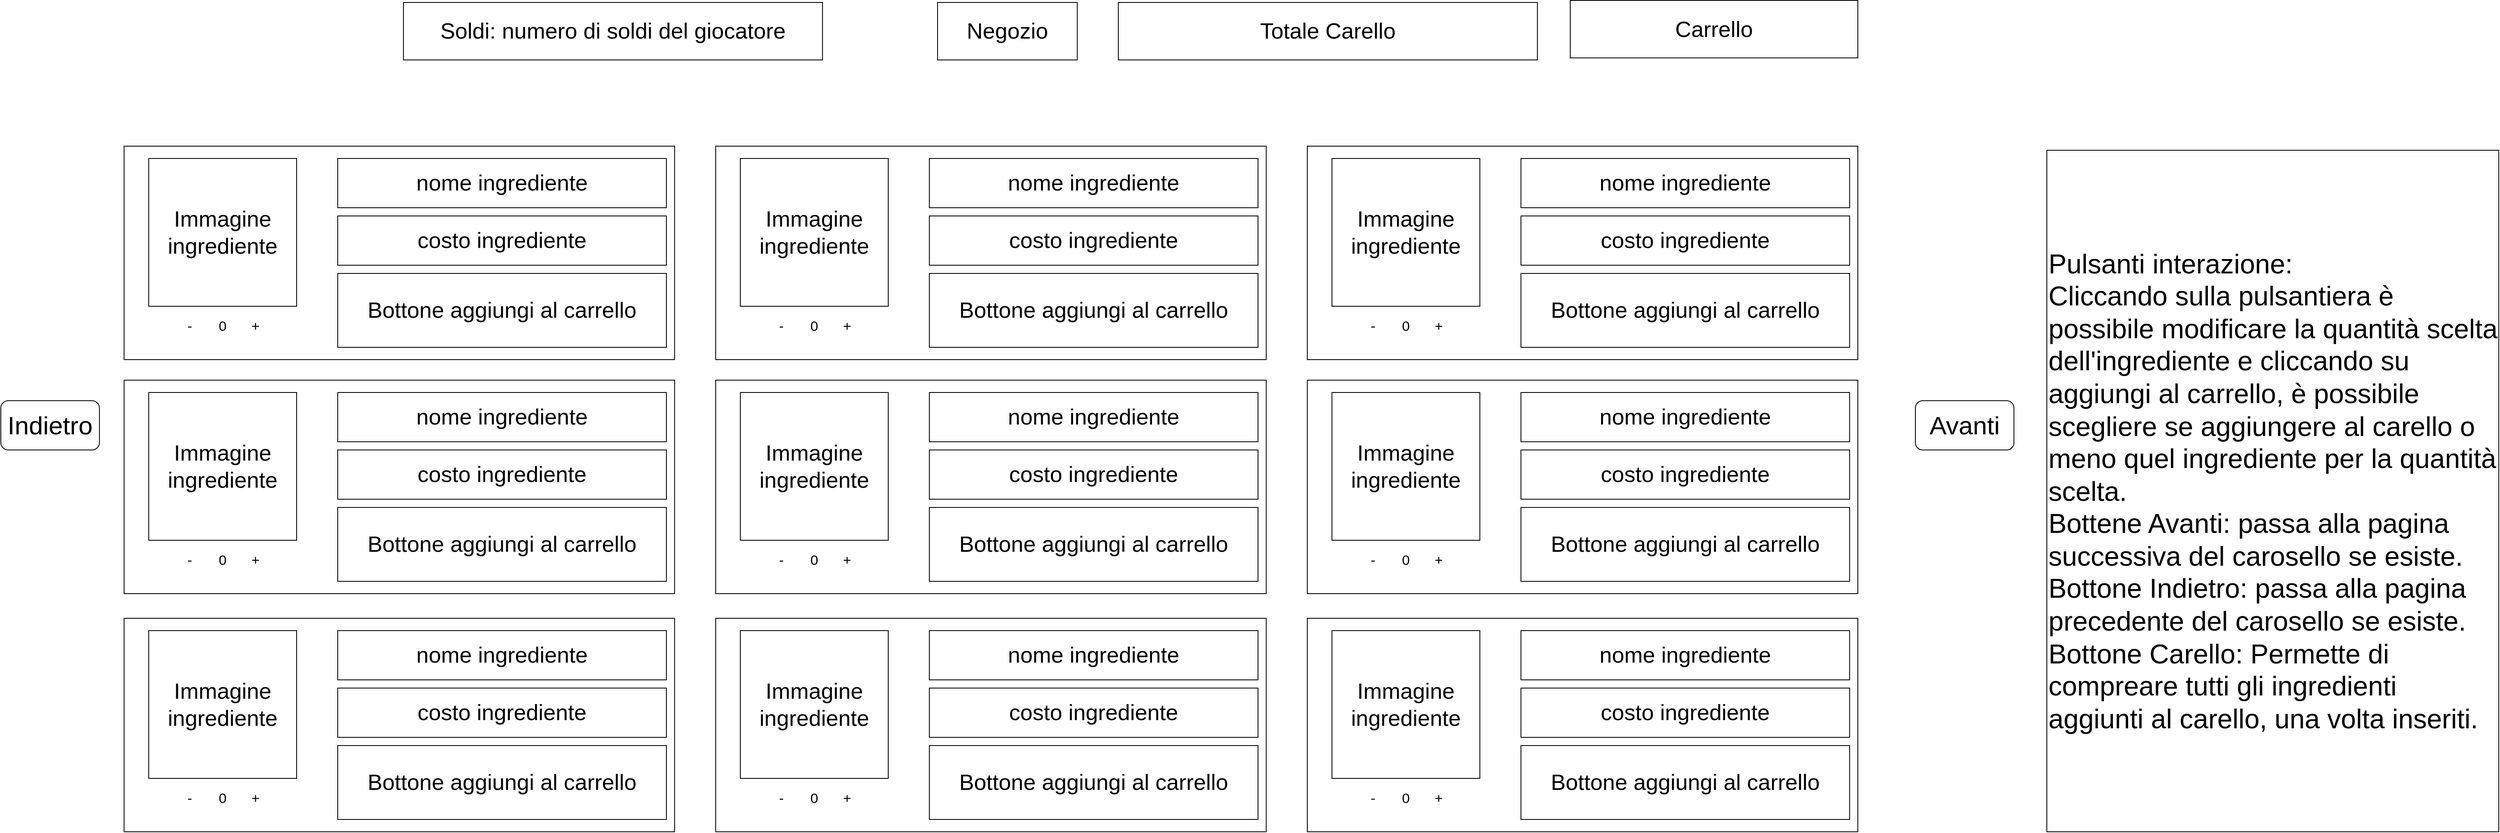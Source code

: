 <mxfile version="20.0.4" type="device"><diagram id="aA4I5rEJxAq8oSttPZhY" name="Page-1"><mxGraphModel dx="2272" dy="766" grid="1" gridSize="10" guides="1" tooltips="1" connect="1" arrows="1" fold="1" page="1" pageScale="1" pageWidth="850" pageHeight="1100" math="0" shadow="0"><root><mxCell id="0"/><mxCell id="1" parent="0"/><mxCell id="Hg9CnbqYS3wwIlNU3SLc-2" value="Negozio" style="rounded=0;whiteSpace=wrap;html=1;fontSize=27;" parent="1" vertex="1"><mxGeometry x="400" y="60" width="170" height="70" as="geometry"/></mxCell><mxCell id="Hg9CnbqYS3wwIlNU3SLc-3" value="&lt;font style=&quot;font-size: 33px;&quot;&gt;Pulsanti interazione:&lt;br&gt;Cliccando sulla pulsantiera è possibile modificare la quantità scelta dell'ingrediente e cliccando su aggiungi al carrello, è possibile scegliere se aggiungere al carello o meno quel ingrediente per la quantità scelta.&lt;br&gt;Bottene Avanti: passa alla pagina successiva del carosello se esiste.&lt;br&gt;Bottone Indietro: passa alla pagina precedente del carosello se esiste.&lt;br&gt;Bottone Carello: Permette di compreare tutti gli ingredienti aggiunti al carello, una volta inseriti.&lt;br&gt;&lt;/font&gt;" style="rounded=0;whiteSpace=wrap;html=1;fontSize=27;align=left;" parent="1" vertex="1"><mxGeometry x="1750" y="240" width="550" height="830" as="geometry"/></mxCell><mxCell id="Hg9CnbqYS3wwIlNU3SLc-4" value="" style="whiteSpace=wrap;html=1;" parent="1" vertex="1"><mxGeometry x="-590" y="235" width="670" height="260" as="geometry"/></mxCell><mxCell id="Hg9CnbqYS3wwIlNU3SLc-6" value="costo ingrediente" style="rounded=0;whiteSpace=wrap;html=1;fontSize=27;" parent="1" vertex="1"><mxGeometry x="-330" y="320" width="400" height="60" as="geometry"/></mxCell><mxCell id="Hg9CnbqYS3wwIlNU3SLc-7" value="Bottone aggiungi al carrello" style="rounded=0;whiteSpace=wrap;html=1;fontSize=27;" parent="1" vertex="1"><mxGeometry x="-330" y="390" width="400" height="90" as="geometry"/></mxCell><mxCell id="Hg9CnbqYS3wwIlNU3SLc-8" value="Immagine ingrediente" style="rounded=0;whiteSpace=wrap;html=1;fontSize=27;" parent="1" vertex="1"><mxGeometry x="-560" y="250" width="180" height="180" as="geometry"/></mxCell><mxCell id="Hg9CnbqYS3wwIlNU3SLc-9" value="nome ingrediente" style="rounded=0;whiteSpace=wrap;html=1;fontSize=27;" parent="1" vertex="1"><mxGeometry x="-330" y="250" width="400" height="60" as="geometry"/></mxCell><mxCell id="hRL1Z4_oeQ-nI1b88NKK-1" value="&lt;font style=&quot;font-size: 17px;&quot;&gt;0&lt;/font&gt;" style="text;html=1;strokeColor=none;fillColor=none;align=center;verticalAlign=middle;whiteSpace=wrap;rounded=0;" parent="1" vertex="1"><mxGeometry x="-500" y="440" width="60" height="30" as="geometry"/></mxCell><mxCell id="hRL1Z4_oeQ-nI1b88NKK-2" value="&lt;font style=&quot;font-size: 17px;&quot;&gt;+&lt;/font&gt;" style="text;html=1;strokeColor=none;fillColor=none;align=center;verticalAlign=middle;whiteSpace=wrap;rounded=0;" parent="1" vertex="1"><mxGeometry x="-460" y="440" width="60" height="30" as="geometry"/></mxCell><mxCell id="hRL1Z4_oeQ-nI1b88NKK-3" value="&lt;font style=&quot;font-size: 17px;&quot;&gt;-&lt;/font&gt;" style="text;html=1;strokeColor=none;fillColor=none;align=center;verticalAlign=middle;whiteSpace=wrap;rounded=0;" parent="1" vertex="1"><mxGeometry x="-540" y="440" width="60" height="30" as="geometry"/></mxCell><mxCell id="hRL1Z4_oeQ-nI1b88NKK-4" value="" style="whiteSpace=wrap;html=1;" parent="1" vertex="1"><mxGeometry x="-590" y="520" width="670" height="260" as="geometry"/></mxCell><mxCell id="hRL1Z4_oeQ-nI1b88NKK-5" value="costo ingrediente" style="rounded=0;whiteSpace=wrap;html=1;fontSize=27;" parent="1" vertex="1"><mxGeometry x="-330" y="605" width="400" height="60" as="geometry"/></mxCell><mxCell id="hRL1Z4_oeQ-nI1b88NKK-6" value="Bottone aggiungi al carrello" style="rounded=0;whiteSpace=wrap;html=1;fontSize=27;" parent="1" vertex="1"><mxGeometry x="-330" y="675" width="400" height="90" as="geometry"/></mxCell><mxCell id="hRL1Z4_oeQ-nI1b88NKK-7" value="Immagine ingrediente" style="rounded=0;whiteSpace=wrap;html=1;fontSize=27;" parent="1" vertex="1"><mxGeometry x="-560" y="535" width="180" height="180" as="geometry"/></mxCell><mxCell id="hRL1Z4_oeQ-nI1b88NKK-8" value="nome ingrediente" style="rounded=0;whiteSpace=wrap;html=1;fontSize=27;" parent="1" vertex="1"><mxGeometry x="-330" y="535" width="400" height="60" as="geometry"/></mxCell><mxCell id="hRL1Z4_oeQ-nI1b88NKK-9" value="&lt;font style=&quot;font-size: 17px;&quot;&gt;0&lt;/font&gt;" style="text;html=1;strokeColor=none;fillColor=none;align=center;verticalAlign=middle;whiteSpace=wrap;rounded=0;" parent="1" vertex="1"><mxGeometry x="-500" y="725" width="60" height="30" as="geometry"/></mxCell><mxCell id="hRL1Z4_oeQ-nI1b88NKK-10" value="&lt;font style=&quot;font-size: 17px;&quot;&gt;+&lt;/font&gt;" style="text;html=1;strokeColor=none;fillColor=none;align=center;verticalAlign=middle;whiteSpace=wrap;rounded=0;" parent="1" vertex="1"><mxGeometry x="-460" y="725" width="60" height="30" as="geometry"/></mxCell><mxCell id="hRL1Z4_oeQ-nI1b88NKK-11" value="&lt;font style=&quot;font-size: 17px;&quot;&gt;-&lt;/font&gt;" style="text;html=1;strokeColor=none;fillColor=none;align=center;verticalAlign=middle;whiteSpace=wrap;rounded=0;" parent="1" vertex="1"><mxGeometry x="-540" y="725" width="60" height="30" as="geometry"/></mxCell><mxCell id="OKqNMYxqL_7pIeflUTwT-1" value="" style="whiteSpace=wrap;html=1;" parent="1" vertex="1"><mxGeometry x="-590" y="810" width="670" height="260" as="geometry"/></mxCell><mxCell id="OKqNMYxqL_7pIeflUTwT-2" value="costo ingrediente" style="rounded=0;whiteSpace=wrap;html=1;fontSize=27;" parent="1" vertex="1"><mxGeometry x="-330" y="895" width="400" height="60" as="geometry"/></mxCell><mxCell id="OKqNMYxqL_7pIeflUTwT-3" value="Bottone aggiungi al carrello" style="rounded=0;whiteSpace=wrap;html=1;fontSize=27;" parent="1" vertex="1"><mxGeometry x="-330" y="965" width="400" height="90" as="geometry"/></mxCell><mxCell id="OKqNMYxqL_7pIeflUTwT-4" value="Immagine ingrediente" style="rounded=0;whiteSpace=wrap;html=1;fontSize=27;" parent="1" vertex="1"><mxGeometry x="-560" y="825" width="180" height="180" as="geometry"/></mxCell><mxCell id="OKqNMYxqL_7pIeflUTwT-5" value="nome ingrediente" style="rounded=0;whiteSpace=wrap;html=1;fontSize=27;" parent="1" vertex="1"><mxGeometry x="-330" y="825" width="400" height="60" as="geometry"/></mxCell><mxCell id="OKqNMYxqL_7pIeflUTwT-6" value="&lt;font style=&quot;font-size: 17px;&quot;&gt;0&lt;/font&gt;" style="text;html=1;strokeColor=none;fillColor=none;align=center;verticalAlign=middle;whiteSpace=wrap;rounded=0;" parent="1" vertex="1"><mxGeometry x="-500" y="1015" width="60" height="30" as="geometry"/></mxCell><mxCell id="OKqNMYxqL_7pIeflUTwT-7" value="&lt;font style=&quot;font-size: 17px;&quot;&gt;+&lt;/font&gt;" style="text;html=1;strokeColor=none;fillColor=none;align=center;verticalAlign=middle;whiteSpace=wrap;rounded=0;" parent="1" vertex="1"><mxGeometry x="-460" y="1015" width="60" height="30" as="geometry"/></mxCell><mxCell id="OKqNMYxqL_7pIeflUTwT-8" value="&lt;font style=&quot;font-size: 17px;&quot;&gt;-&lt;/font&gt;" style="text;html=1;strokeColor=none;fillColor=none;align=center;verticalAlign=middle;whiteSpace=wrap;rounded=0;" parent="1" vertex="1"><mxGeometry x="-540" y="1015" width="60" height="30" as="geometry"/></mxCell><mxCell id="OKqNMYxqL_7pIeflUTwT-17" value="" style="whiteSpace=wrap;html=1;" parent="1" vertex="1"><mxGeometry x="130" y="235" width="670" height="260" as="geometry"/></mxCell><mxCell id="OKqNMYxqL_7pIeflUTwT-18" value="costo ingrediente" style="rounded=0;whiteSpace=wrap;html=1;fontSize=27;" parent="1" vertex="1"><mxGeometry x="390" y="320" width="400" height="60" as="geometry"/></mxCell><mxCell id="OKqNMYxqL_7pIeflUTwT-19" value="Bottone aggiungi al carrello" style="rounded=0;whiteSpace=wrap;html=1;fontSize=27;" parent="1" vertex="1"><mxGeometry x="390" y="390" width="400" height="90" as="geometry"/></mxCell><mxCell id="OKqNMYxqL_7pIeflUTwT-20" value="Immagine ingrediente" style="rounded=0;whiteSpace=wrap;html=1;fontSize=27;" parent="1" vertex="1"><mxGeometry x="160" y="250" width="180" height="180" as="geometry"/></mxCell><mxCell id="OKqNMYxqL_7pIeflUTwT-21" value="nome ingrediente" style="rounded=0;whiteSpace=wrap;html=1;fontSize=27;" parent="1" vertex="1"><mxGeometry x="390" y="250" width="400" height="60" as="geometry"/></mxCell><mxCell id="OKqNMYxqL_7pIeflUTwT-22" value="&lt;font style=&quot;font-size: 17px;&quot;&gt;0&lt;/font&gt;" style="text;html=1;strokeColor=none;fillColor=none;align=center;verticalAlign=middle;whiteSpace=wrap;rounded=0;" parent="1" vertex="1"><mxGeometry x="220" y="440" width="60" height="30" as="geometry"/></mxCell><mxCell id="OKqNMYxqL_7pIeflUTwT-23" value="&lt;font style=&quot;font-size: 17px;&quot;&gt;+&lt;/font&gt;" style="text;html=1;strokeColor=none;fillColor=none;align=center;verticalAlign=middle;whiteSpace=wrap;rounded=0;" parent="1" vertex="1"><mxGeometry x="260" y="440" width="60" height="30" as="geometry"/></mxCell><mxCell id="OKqNMYxqL_7pIeflUTwT-24" value="&lt;font style=&quot;font-size: 17px;&quot;&gt;-&lt;/font&gt;" style="text;html=1;strokeColor=none;fillColor=none;align=center;verticalAlign=middle;whiteSpace=wrap;rounded=0;" parent="1" vertex="1"><mxGeometry x="180" y="440" width="60" height="30" as="geometry"/></mxCell><mxCell id="OKqNMYxqL_7pIeflUTwT-25" value="" style="whiteSpace=wrap;html=1;" parent="1" vertex="1"><mxGeometry x="130" y="520" width="670" height="260" as="geometry"/></mxCell><mxCell id="OKqNMYxqL_7pIeflUTwT-26" value="costo ingrediente" style="rounded=0;whiteSpace=wrap;html=1;fontSize=27;" parent="1" vertex="1"><mxGeometry x="390" y="605" width="400" height="60" as="geometry"/></mxCell><mxCell id="OKqNMYxqL_7pIeflUTwT-27" value="Bottone aggiungi al carrello" style="rounded=0;whiteSpace=wrap;html=1;fontSize=27;" parent="1" vertex="1"><mxGeometry x="390" y="675" width="400" height="90" as="geometry"/></mxCell><mxCell id="OKqNMYxqL_7pIeflUTwT-28" value="Immagine ingrediente" style="rounded=0;whiteSpace=wrap;html=1;fontSize=27;" parent="1" vertex="1"><mxGeometry x="160" y="535" width="180" height="180" as="geometry"/></mxCell><mxCell id="OKqNMYxqL_7pIeflUTwT-29" value="nome ingrediente" style="rounded=0;whiteSpace=wrap;html=1;fontSize=27;" parent="1" vertex="1"><mxGeometry x="390" y="535" width="400" height="60" as="geometry"/></mxCell><mxCell id="OKqNMYxqL_7pIeflUTwT-30" value="&lt;font style=&quot;font-size: 17px;&quot;&gt;0&lt;/font&gt;" style="text;html=1;strokeColor=none;fillColor=none;align=center;verticalAlign=middle;whiteSpace=wrap;rounded=0;" parent="1" vertex="1"><mxGeometry x="220" y="725" width="60" height="30" as="geometry"/></mxCell><mxCell id="OKqNMYxqL_7pIeflUTwT-31" value="&lt;font style=&quot;font-size: 17px;&quot;&gt;+&lt;/font&gt;" style="text;html=1;strokeColor=none;fillColor=none;align=center;verticalAlign=middle;whiteSpace=wrap;rounded=0;" parent="1" vertex="1"><mxGeometry x="260" y="725" width="60" height="30" as="geometry"/></mxCell><mxCell id="OKqNMYxqL_7pIeflUTwT-32" value="&lt;font style=&quot;font-size: 17px;&quot;&gt;-&lt;/font&gt;" style="text;html=1;strokeColor=none;fillColor=none;align=center;verticalAlign=middle;whiteSpace=wrap;rounded=0;" parent="1" vertex="1"><mxGeometry x="180" y="725" width="60" height="30" as="geometry"/></mxCell><mxCell id="OKqNMYxqL_7pIeflUTwT-33" value="" style="whiteSpace=wrap;html=1;" parent="1" vertex="1"><mxGeometry x="130" y="810" width="670" height="260" as="geometry"/></mxCell><mxCell id="OKqNMYxqL_7pIeflUTwT-34" value="costo ingrediente" style="rounded=0;whiteSpace=wrap;html=1;fontSize=27;" parent="1" vertex="1"><mxGeometry x="390" y="895" width="400" height="60" as="geometry"/></mxCell><mxCell id="OKqNMYxqL_7pIeflUTwT-35" value="Bottone aggiungi al carrello" style="rounded=0;whiteSpace=wrap;html=1;fontSize=27;" parent="1" vertex="1"><mxGeometry x="390" y="965" width="400" height="90" as="geometry"/></mxCell><mxCell id="OKqNMYxqL_7pIeflUTwT-36" value="Immagine ingrediente" style="rounded=0;whiteSpace=wrap;html=1;fontSize=27;" parent="1" vertex="1"><mxGeometry x="160" y="825" width="180" height="180" as="geometry"/></mxCell><mxCell id="OKqNMYxqL_7pIeflUTwT-37" value="nome ingrediente" style="rounded=0;whiteSpace=wrap;html=1;fontSize=27;" parent="1" vertex="1"><mxGeometry x="390" y="825" width="400" height="60" as="geometry"/></mxCell><mxCell id="OKqNMYxqL_7pIeflUTwT-38" value="&lt;font style=&quot;font-size: 17px;&quot;&gt;0&lt;/font&gt;" style="text;html=1;strokeColor=none;fillColor=none;align=center;verticalAlign=middle;whiteSpace=wrap;rounded=0;" parent="1" vertex="1"><mxGeometry x="220" y="1015" width="60" height="30" as="geometry"/></mxCell><mxCell id="OKqNMYxqL_7pIeflUTwT-39" value="&lt;font style=&quot;font-size: 17px;&quot;&gt;+&lt;/font&gt;" style="text;html=1;strokeColor=none;fillColor=none;align=center;verticalAlign=middle;whiteSpace=wrap;rounded=0;" parent="1" vertex="1"><mxGeometry x="260" y="1015" width="60" height="30" as="geometry"/></mxCell><mxCell id="OKqNMYxqL_7pIeflUTwT-40" value="&lt;font style=&quot;font-size: 17px;&quot;&gt;-&lt;/font&gt;" style="text;html=1;strokeColor=none;fillColor=none;align=center;verticalAlign=middle;whiteSpace=wrap;rounded=0;" parent="1" vertex="1"><mxGeometry x="180" y="1015" width="60" height="30" as="geometry"/></mxCell><mxCell id="OKqNMYxqL_7pIeflUTwT-41" value="" style="whiteSpace=wrap;html=1;" parent="1" vertex="1"><mxGeometry x="850" y="235" width="670" height="260" as="geometry"/></mxCell><mxCell id="OKqNMYxqL_7pIeflUTwT-42" value="costo ingrediente" style="rounded=0;whiteSpace=wrap;html=1;fontSize=27;" parent="1" vertex="1"><mxGeometry x="1110" y="320" width="400" height="60" as="geometry"/></mxCell><mxCell id="OKqNMYxqL_7pIeflUTwT-43" value="Bottone aggiungi al carrello" style="rounded=0;whiteSpace=wrap;html=1;fontSize=27;" parent="1" vertex="1"><mxGeometry x="1110" y="390" width="400" height="90" as="geometry"/></mxCell><mxCell id="OKqNMYxqL_7pIeflUTwT-44" value="Immagine ingrediente" style="rounded=0;whiteSpace=wrap;html=1;fontSize=27;" parent="1" vertex="1"><mxGeometry x="880" y="250" width="180" height="180" as="geometry"/></mxCell><mxCell id="OKqNMYxqL_7pIeflUTwT-45" value="nome ingrediente" style="rounded=0;whiteSpace=wrap;html=1;fontSize=27;" parent="1" vertex="1"><mxGeometry x="1110" y="250" width="400" height="60" as="geometry"/></mxCell><mxCell id="OKqNMYxqL_7pIeflUTwT-46" value="&lt;font style=&quot;font-size: 17px;&quot;&gt;0&lt;/font&gt;" style="text;html=1;strokeColor=none;fillColor=none;align=center;verticalAlign=middle;whiteSpace=wrap;rounded=0;" parent="1" vertex="1"><mxGeometry x="940" y="440" width="60" height="30" as="geometry"/></mxCell><mxCell id="OKqNMYxqL_7pIeflUTwT-47" value="&lt;font style=&quot;font-size: 17px;&quot;&gt;+&lt;/font&gt;" style="text;html=1;strokeColor=none;fillColor=none;align=center;verticalAlign=middle;whiteSpace=wrap;rounded=0;" parent="1" vertex="1"><mxGeometry x="980" y="440" width="60" height="30" as="geometry"/></mxCell><mxCell id="OKqNMYxqL_7pIeflUTwT-48" value="&lt;font style=&quot;font-size: 17px;&quot;&gt;-&lt;/font&gt;" style="text;html=1;strokeColor=none;fillColor=none;align=center;verticalAlign=middle;whiteSpace=wrap;rounded=0;" parent="1" vertex="1"><mxGeometry x="900" y="440" width="60" height="30" as="geometry"/></mxCell><mxCell id="OKqNMYxqL_7pIeflUTwT-49" value="" style="whiteSpace=wrap;html=1;" parent="1" vertex="1"><mxGeometry x="850" y="520" width="670" height="260" as="geometry"/></mxCell><mxCell id="OKqNMYxqL_7pIeflUTwT-50" value="costo ingrediente" style="rounded=0;whiteSpace=wrap;html=1;fontSize=27;" parent="1" vertex="1"><mxGeometry x="1110" y="605" width="400" height="60" as="geometry"/></mxCell><mxCell id="OKqNMYxqL_7pIeflUTwT-51" value="Bottone aggiungi al carrello" style="rounded=0;whiteSpace=wrap;html=1;fontSize=27;" parent="1" vertex="1"><mxGeometry x="1110" y="675" width="400" height="90" as="geometry"/></mxCell><mxCell id="OKqNMYxqL_7pIeflUTwT-52" value="Immagine ingrediente" style="rounded=0;whiteSpace=wrap;html=1;fontSize=27;" parent="1" vertex="1"><mxGeometry x="880" y="535" width="180" height="180" as="geometry"/></mxCell><mxCell id="OKqNMYxqL_7pIeflUTwT-53" value="nome ingrediente" style="rounded=0;whiteSpace=wrap;html=1;fontSize=27;" parent="1" vertex="1"><mxGeometry x="1110" y="535" width="400" height="60" as="geometry"/></mxCell><mxCell id="OKqNMYxqL_7pIeflUTwT-54" value="&lt;font style=&quot;font-size: 17px;&quot;&gt;0&lt;/font&gt;" style="text;html=1;strokeColor=none;fillColor=none;align=center;verticalAlign=middle;whiteSpace=wrap;rounded=0;" parent="1" vertex="1"><mxGeometry x="940" y="725" width="60" height="30" as="geometry"/></mxCell><mxCell id="OKqNMYxqL_7pIeflUTwT-55" value="&lt;font style=&quot;font-size: 17px;&quot;&gt;+&lt;/font&gt;" style="text;html=1;strokeColor=none;fillColor=none;align=center;verticalAlign=middle;whiteSpace=wrap;rounded=0;" parent="1" vertex="1"><mxGeometry x="980" y="725" width="60" height="30" as="geometry"/></mxCell><mxCell id="OKqNMYxqL_7pIeflUTwT-56" value="&lt;font style=&quot;font-size: 17px;&quot;&gt;-&lt;/font&gt;" style="text;html=1;strokeColor=none;fillColor=none;align=center;verticalAlign=middle;whiteSpace=wrap;rounded=0;" parent="1" vertex="1"><mxGeometry x="900" y="725" width="60" height="30" as="geometry"/></mxCell><mxCell id="OKqNMYxqL_7pIeflUTwT-57" value="" style="whiteSpace=wrap;html=1;" parent="1" vertex="1"><mxGeometry x="850" y="810" width="670" height="260" as="geometry"/></mxCell><mxCell id="OKqNMYxqL_7pIeflUTwT-58" value="costo ingrediente" style="rounded=0;whiteSpace=wrap;html=1;fontSize=27;" parent="1" vertex="1"><mxGeometry x="1110" y="895" width="400" height="60" as="geometry"/></mxCell><mxCell id="OKqNMYxqL_7pIeflUTwT-59" value="Bottone aggiungi al carrello" style="rounded=0;whiteSpace=wrap;html=1;fontSize=27;" parent="1" vertex="1"><mxGeometry x="1110" y="965" width="400" height="90" as="geometry"/></mxCell><mxCell id="OKqNMYxqL_7pIeflUTwT-60" value="Immagine ingrediente" style="rounded=0;whiteSpace=wrap;html=1;fontSize=27;" parent="1" vertex="1"><mxGeometry x="880" y="825" width="180" height="180" as="geometry"/></mxCell><mxCell id="OKqNMYxqL_7pIeflUTwT-61" value="nome ingrediente" style="rounded=0;whiteSpace=wrap;html=1;fontSize=27;" parent="1" vertex="1"><mxGeometry x="1110" y="825" width="400" height="60" as="geometry"/></mxCell><mxCell id="OKqNMYxqL_7pIeflUTwT-62" value="&lt;font style=&quot;font-size: 17px;&quot;&gt;0&lt;/font&gt;" style="text;html=1;strokeColor=none;fillColor=none;align=center;verticalAlign=middle;whiteSpace=wrap;rounded=0;" parent="1" vertex="1"><mxGeometry x="940" y="1015" width="60" height="30" as="geometry"/></mxCell><mxCell id="OKqNMYxqL_7pIeflUTwT-63" value="&lt;font style=&quot;font-size: 17px;&quot;&gt;+&lt;/font&gt;" style="text;html=1;strokeColor=none;fillColor=none;align=center;verticalAlign=middle;whiteSpace=wrap;rounded=0;" parent="1" vertex="1"><mxGeometry x="980" y="1015" width="60" height="30" as="geometry"/></mxCell><mxCell id="OKqNMYxqL_7pIeflUTwT-64" value="&lt;font style=&quot;font-size: 17px;&quot;&gt;-&lt;/font&gt;" style="text;html=1;strokeColor=none;fillColor=none;align=center;verticalAlign=middle;whiteSpace=wrap;rounded=0;" parent="1" vertex="1"><mxGeometry x="900" y="1015" width="60" height="30" as="geometry"/></mxCell><mxCell id="OKqNMYxqL_7pIeflUTwT-65" value="&lt;font style=&quot;font-size: 31px;&quot;&gt;Avanti&lt;/font&gt;" style="rounded=1;whiteSpace=wrap;html=1;" parent="1" vertex="1"><mxGeometry x="1590" y="545" width="120" height="60" as="geometry"/></mxCell><mxCell id="OKqNMYxqL_7pIeflUTwT-66" value="&lt;font style=&quot;font-size: 31px;&quot;&gt;Indietro&lt;/font&gt;" style="rounded=1;whiteSpace=wrap;html=1;" parent="1" vertex="1"><mxGeometry x="-740" y="545" width="120" height="60" as="geometry"/></mxCell><mxCell id="S63iLZ6PI-C6s3kzpxC1-1" value="Soldi: numero di soldi del giocatore" style="rounded=0;whiteSpace=wrap;html=1;fontSize=27;" parent="1" vertex="1"><mxGeometry x="-250" y="60" width="510" height="70" as="geometry"/></mxCell><mxCell id="xSHaWSmzaUNb9hhfh9bK-1" value="Totale Carello" style="rounded=0;whiteSpace=wrap;html=1;fontSize=27;" vertex="1" parent="1"><mxGeometry x="620" y="60" width="510" height="70" as="geometry"/></mxCell><mxCell id="xSHaWSmzaUNb9hhfh9bK-2" value="Carrello" style="rounded=0;whiteSpace=wrap;html=1;fontSize=27;" vertex="1" parent="1"><mxGeometry x="1170" y="57.5" width="350" height="70" as="geometry"/></mxCell></root></mxGraphModel></diagram></mxfile>